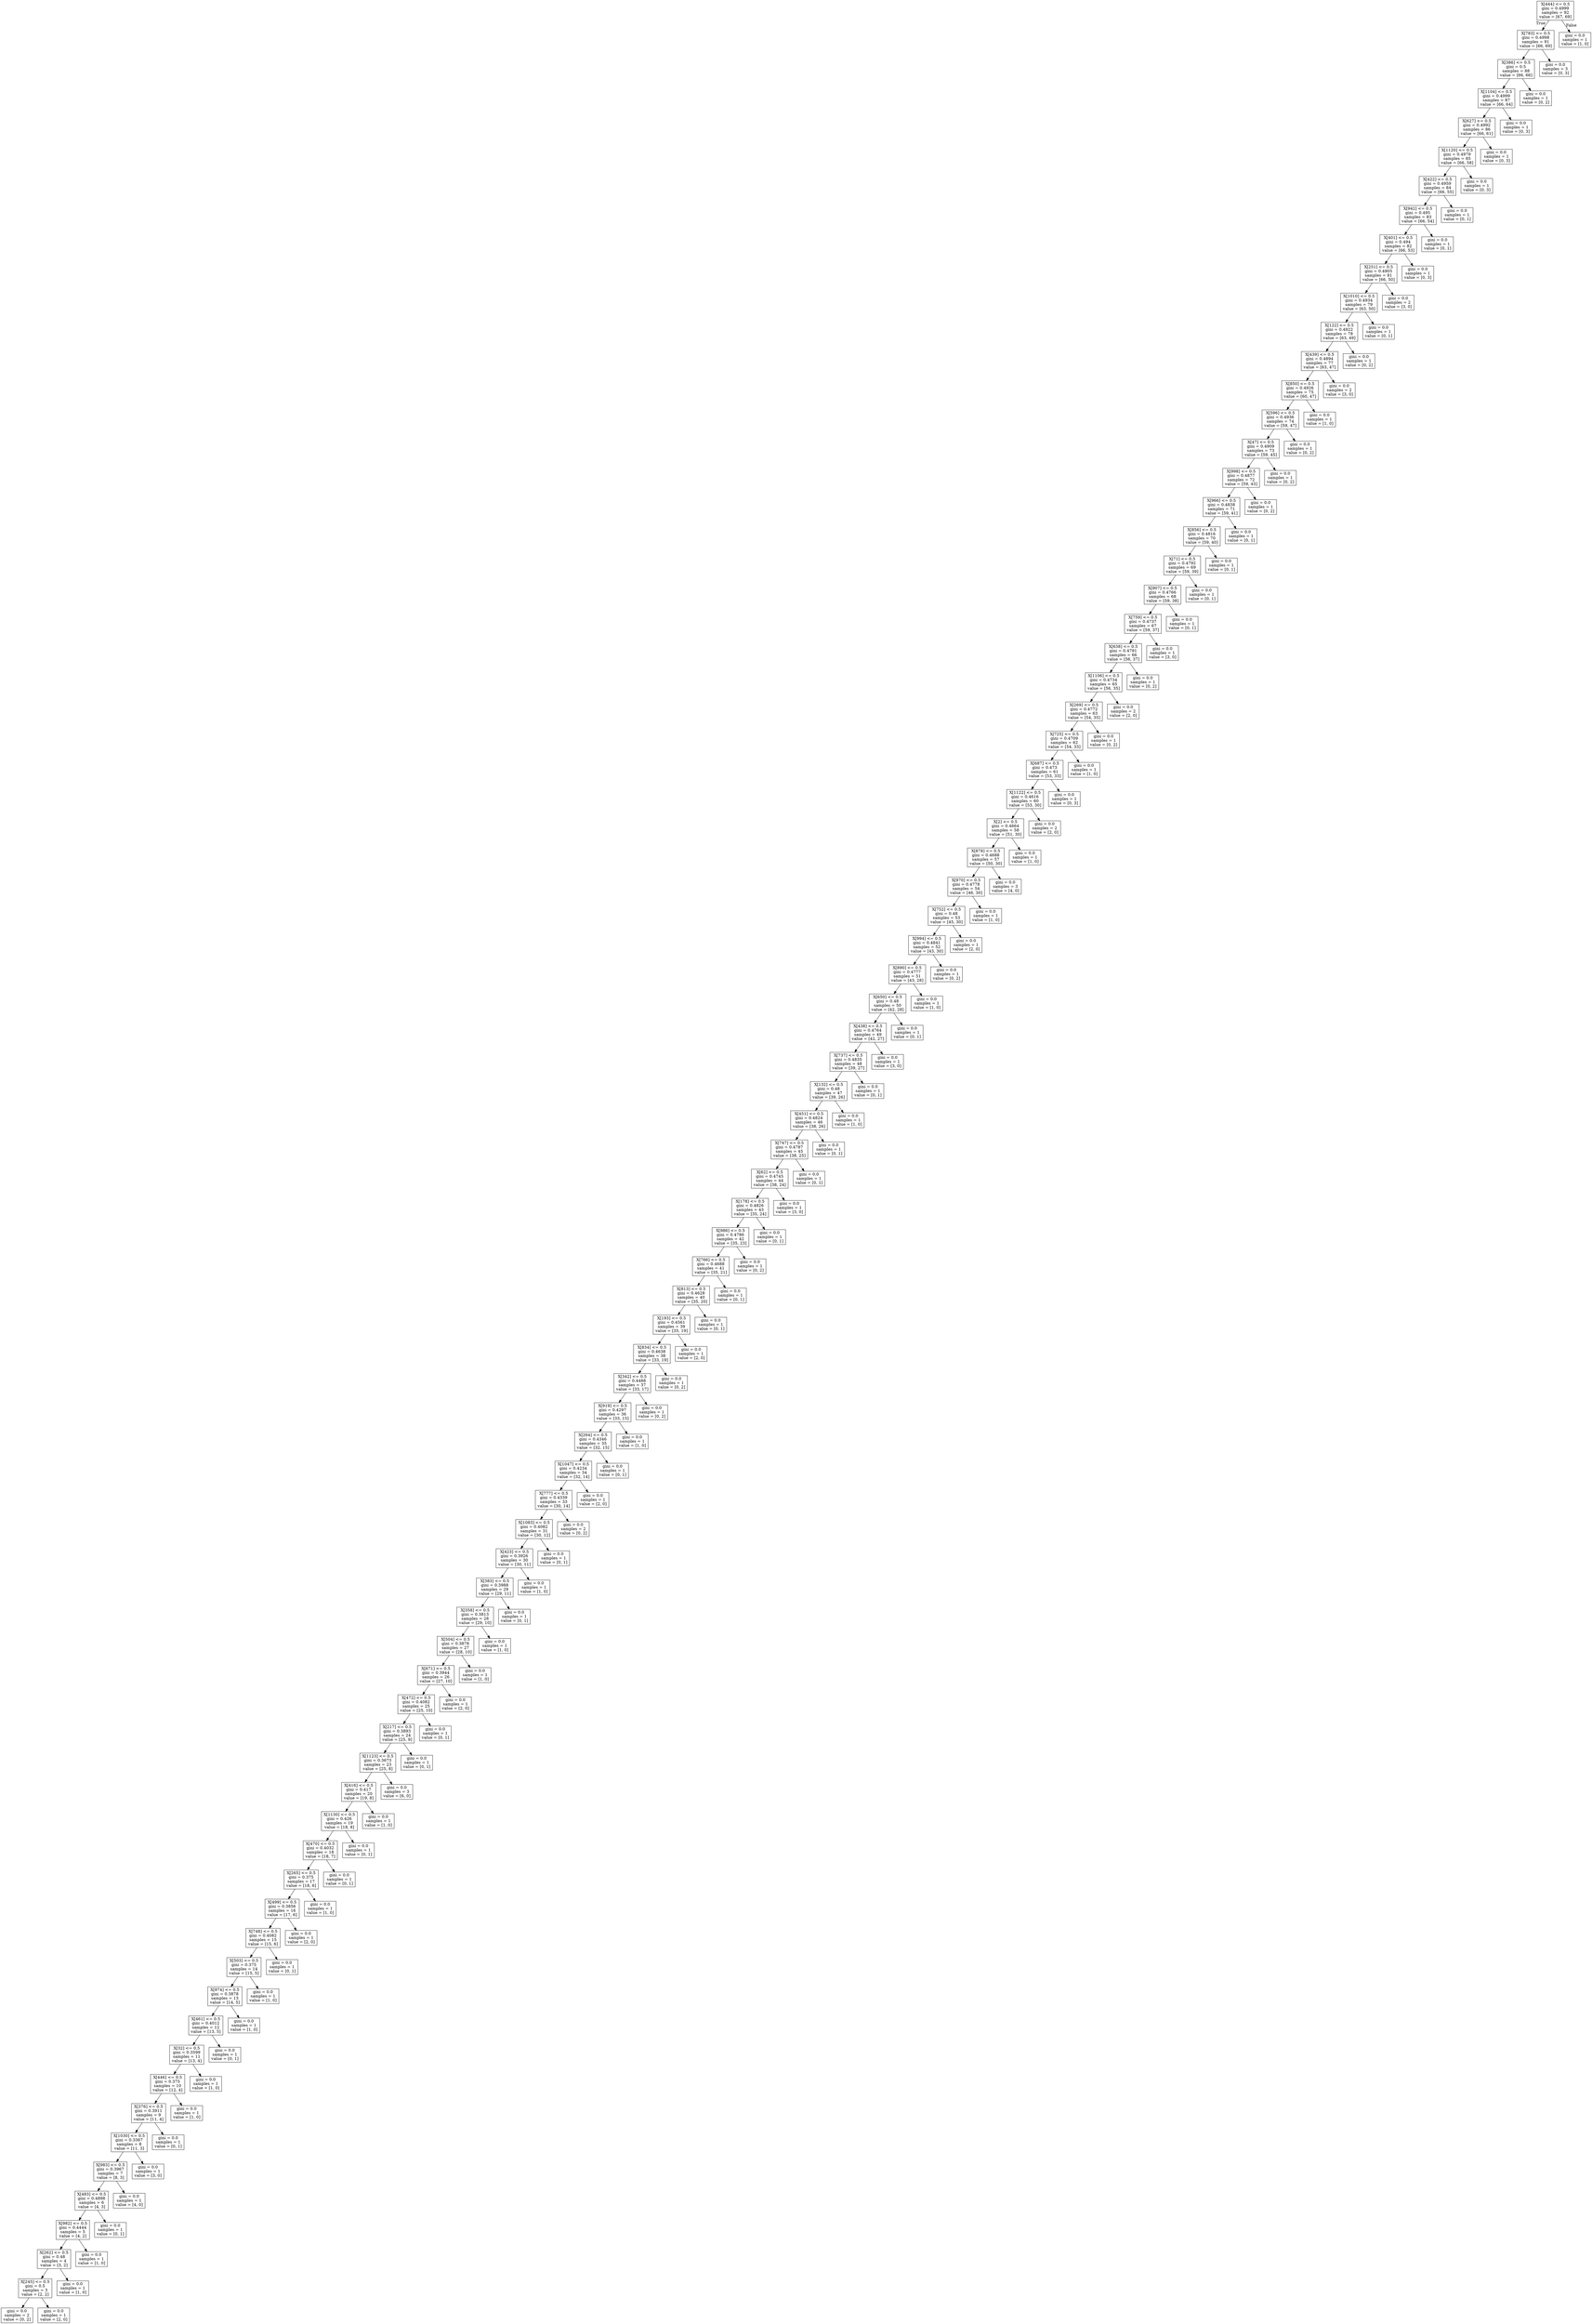digraph Tree {
node [shape=box] ;
0 [label="X[444] <= 0.5\ngini = 0.4999\nsamples = 92\nvalue = [67, 69]"] ;
1 [label="X[783] <= 0.5\ngini = 0.4998\nsamples = 91\nvalue = [66, 69]"] ;
0 -> 1 [labeldistance=2.5, labelangle=45, headlabel="True"] ;
2 [label="X[386] <= 0.5\ngini = 0.5\nsamples = 88\nvalue = [66, 66]"] ;
1 -> 2 ;
3 [label="X[1104] <= 0.5\ngini = 0.4999\nsamples = 87\nvalue = [66, 64]"] ;
2 -> 3 ;
4 [label="X[627] <= 0.5\ngini = 0.4992\nsamples = 86\nvalue = [66, 61]"] ;
3 -> 4 ;
5 [label="X[1120] <= 0.5\ngini = 0.4979\nsamples = 85\nvalue = [66, 58]"] ;
4 -> 5 ;
6 [label="X[422] <= 0.5\ngini = 0.4959\nsamples = 84\nvalue = [66, 55]"] ;
5 -> 6 ;
7 [label="X[942] <= 0.5\ngini = 0.495\nsamples = 83\nvalue = [66, 54]"] ;
6 -> 7 ;
8 [label="X[401] <= 0.5\ngini = 0.494\nsamples = 82\nvalue = [66, 53]"] ;
7 -> 8 ;
9 [label="X[251] <= 0.5\ngini = 0.4905\nsamples = 81\nvalue = [66, 50]"] ;
8 -> 9 ;
10 [label="X[1010] <= 0.5\ngini = 0.4934\nsamples = 79\nvalue = [63, 50]"] ;
9 -> 10 ;
11 [label="X[122] <= 0.5\ngini = 0.4922\nsamples = 78\nvalue = [63, 49]"] ;
10 -> 11 ;
12 [label="X[439] <= 0.5\ngini = 0.4894\nsamples = 77\nvalue = [63, 47]"] ;
11 -> 12 ;
13 [label="X[850] <= 0.5\ngini = 0.4926\nsamples = 75\nvalue = [60, 47]"] ;
12 -> 13 ;
14 [label="X[596] <= 0.5\ngini = 0.4936\nsamples = 74\nvalue = [59, 47]"] ;
13 -> 14 ;
15 [label="X[47] <= 0.5\ngini = 0.4909\nsamples = 73\nvalue = [59, 45]"] ;
14 -> 15 ;
16 [label="X[998] <= 0.5\ngini = 0.4877\nsamples = 72\nvalue = [59, 43]"] ;
15 -> 16 ;
17 [label="X[966] <= 0.5\ngini = 0.4838\nsamples = 71\nvalue = [59, 41]"] ;
16 -> 17 ;
18 [label="X[856] <= 0.5\ngini = 0.4816\nsamples = 70\nvalue = [59, 40]"] ;
17 -> 18 ;
19 [label="X[71] <= 0.5\ngini = 0.4792\nsamples = 69\nvalue = [59, 39]"] ;
18 -> 19 ;
20 [label="X[907] <= 0.5\ngini = 0.4766\nsamples = 68\nvalue = [59, 38]"] ;
19 -> 20 ;
21 [label="X[759] <= 0.5\ngini = 0.4737\nsamples = 67\nvalue = [59, 37]"] ;
20 -> 21 ;
22 [label="X[638] <= 0.5\ngini = 0.4791\nsamples = 66\nvalue = [56, 37]"] ;
21 -> 22 ;
23 [label="X[1106] <= 0.5\ngini = 0.4734\nsamples = 65\nvalue = [56, 35]"] ;
22 -> 23 ;
24 [label="X[269] <= 0.5\ngini = 0.4772\nsamples = 63\nvalue = [54, 35]"] ;
23 -> 24 ;
25 [label="X[725] <= 0.5\ngini = 0.4709\nsamples = 62\nvalue = [54, 33]"] ;
24 -> 25 ;
26 [label="X[687] <= 0.5\ngini = 0.473\nsamples = 61\nvalue = [53, 33]"] ;
25 -> 26 ;
27 [label="X[1122] <= 0.5\ngini = 0.4616\nsamples = 60\nvalue = [53, 30]"] ;
26 -> 27 ;
28 [label="X[2] <= 0.5\ngini = 0.4664\nsamples = 58\nvalue = [51, 30]"] ;
27 -> 28 ;
29 [label="X[878] <= 0.5\ngini = 0.4688\nsamples = 57\nvalue = [50, 30]"] ;
28 -> 29 ;
30 [label="X[970] <= 0.5\ngini = 0.4778\nsamples = 54\nvalue = [46, 30]"] ;
29 -> 30 ;
31 [label="X[752] <= 0.5\ngini = 0.48\nsamples = 53\nvalue = [45, 30]"] ;
30 -> 31 ;
32 [label="X[994] <= 0.5\ngini = 0.4841\nsamples = 52\nvalue = [43, 30]"] ;
31 -> 32 ;
33 [label="X[890] <= 0.5\ngini = 0.4777\nsamples = 51\nvalue = [43, 28]"] ;
32 -> 33 ;
34 [label="X[650] <= 0.5\ngini = 0.48\nsamples = 50\nvalue = [42, 28]"] ;
33 -> 34 ;
35 [label="X[438] <= 0.5\ngini = 0.4764\nsamples = 49\nvalue = [42, 27]"] ;
34 -> 35 ;
36 [label="X[737] <= 0.5\ngini = 0.4835\nsamples = 48\nvalue = [39, 27]"] ;
35 -> 36 ;
37 [label="X[132] <= 0.5\ngini = 0.48\nsamples = 47\nvalue = [39, 26]"] ;
36 -> 37 ;
38 [label="X[451] <= 0.5\ngini = 0.4824\nsamples = 46\nvalue = [38, 26]"] ;
37 -> 38 ;
39 [label="X[747] <= 0.5\ngini = 0.4787\nsamples = 45\nvalue = [38, 25]"] ;
38 -> 39 ;
40 [label="X[62] <= 0.5\ngini = 0.4745\nsamples = 44\nvalue = [38, 24]"] ;
39 -> 40 ;
41 [label="X[178] <= 0.5\ngini = 0.4826\nsamples = 43\nvalue = [35, 24]"] ;
40 -> 41 ;
42 [label="X[986] <= 0.5\ngini = 0.4786\nsamples = 42\nvalue = [35, 23]"] ;
41 -> 42 ;
43 [label="X[766] <= 0.5\ngini = 0.4688\nsamples = 41\nvalue = [35, 21]"] ;
42 -> 43 ;
44 [label="X[813] <= 0.5\ngini = 0.4628\nsamples = 40\nvalue = [35, 20]"] ;
43 -> 44 ;
45 [label="X[193] <= 0.5\ngini = 0.4561\nsamples = 39\nvalue = [35, 19]"] ;
44 -> 45 ;
46 [label="X[834] <= 0.5\ngini = 0.4638\nsamples = 38\nvalue = [33, 19]"] ;
45 -> 46 ;
47 [label="X[342] <= 0.5\ngini = 0.4488\nsamples = 37\nvalue = [33, 17]"] ;
46 -> 47 ;
48 [label="X[919] <= 0.5\ngini = 0.4297\nsamples = 36\nvalue = [33, 15]"] ;
47 -> 48 ;
49 [label="X[264] <= 0.5\ngini = 0.4346\nsamples = 35\nvalue = [32, 15]"] ;
48 -> 49 ;
50 [label="X[1047] <= 0.5\ngini = 0.4234\nsamples = 34\nvalue = [32, 14]"] ;
49 -> 50 ;
51 [label="X[777] <= 0.5\ngini = 0.4339\nsamples = 33\nvalue = [30, 14]"] ;
50 -> 51 ;
52 [label="X[1083] <= 0.5\ngini = 0.4082\nsamples = 31\nvalue = [30, 12]"] ;
51 -> 52 ;
53 [label="X[423] <= 0.5\ngini = 0.3926\nsamples = 30\nvalue = [30, 11]"] ;
52 -> 53 ;
54 [label="X[383] <= 0.5\ngini = 0.3988\nsamples = 29\nvalue = [29, 11]"] ;
53 -> 54 ;
55 [label="X[358] <= 0.5\ngini = 0.3813\nsamples = 28\nvalue = [29, 10]"] ;
54 -> 55 ;
56 [label="X[504] <= 0.5\ngini = 0.3878\nsamples = 27\nvalue = [28, 10]"] ;
55 -> 56 ;
57 [label="X[671] <= 0.5\ngini = 0.3944\nsamples = 26\nvalue = [27, 10]"] ;
56 -> 57 ;
58 [label="X[472] <= 0.5\ngini = 0.4082\nsamples = 25\nvalue = [25, 10]"] ;
57 -> 58 ;
59 [label="X[217] <= 0.5\ngini = 0.3893\nsamples = 24\nvalue = [25, 9]"] ;
58 -> 59 ;
60 [label="X[1123] <= 0.5\ngini = 0.3673\nsamples = 23\nvalue = [25, 8]"] ;
59 -> 60 ;
61 [label="X[416] <= 0.5\ngini = 0.417\nsamples = 20\nvalue = [19, 8]"] ;
60 -> 61 ;
62 [label="X[1130] <= 0.5\ngini = 0.426\nsamples = 19\nvalue = [18, 8]"] ;
61 -> 62 ;
63 [label="X[470] <= 0.5\ngini = 0.4032\nsamples = 18\nvalue = [18, 7]"] ;
62 -> 63 ;
64 [label="X[265] <= 0.5\ngini = 0.375\nsamples = 17\nvalue = [18, 6]"] ;
63 -> 64 ;
65 [label="X[499] <= 0.5\ngini = 0.3856\nsamples = 16\nvalue = [17, 6]"] ;
64 -> 65 ;
66 [label="X[748] <= 0.5\ngini = 0.4082\nsamples = 15\nvalue = [15, 6]"] ;
65 -> 66 ;
67 [label="X[503] <= 0.5\ngini = 0.375\nsamples = 14\nvalue = [15, 5]"] ;
66 -> 67 ;
68 [label="X[974] <= 0.5\ngini = 0.3878\nsamples = 13\nvalue = [14, 5]"] ;
67 -> 68 ;
69 [label="X[461] <= 0.5\ngini = 0.4012\nsamples = 12\nvalue = [13, 5]"] ;
68 -> 69 ;
70 [label="X[32] <= 0.5\ngini = 0.3599\nsamples = 11\nvalue = [13, 4]"] ;
69 -> 70 ;
71 [label="X[446] <= 0.5\ngini = 0.375\nsamples = 10\nvalue = [12, 4]"] ;
70 -> 71 ;
72 [label="X[376] <= 0.5\ngini = 0.3911\nsamples = 9\nvalue = [11, 4]"] ;
71 -> 72 ;
73 [label="X[1030] <= 0.5\ngini = 0.3367\nsamples = 8\nvalue = [11, 3]"] ;
72 -> 73 ;
74 [label="X[983] <= 0.5\ngini = 0.3967\nsamples = 7\nvalue = [8, 3]"] ;
73 -> 74 ;
75 [label="X[483] <= 0.5\ngini = 0.4898\nsamples = 6\nvalue = [4, 3]"] ;
74 -> 75 ;
76 [label="X[982] <= 0.5\ngini = 0.4444\nsamples = 5\nvalue = [4, 2]"] ;
75 -> 76 ;
77 [label="X[262] <= 0.5\ngini = 0.48\nsamples = 4\nvalue = [3, 2]"] ;
76 -> 77 ;
78 [label="X[245] <= 0.5\ngini = 0.5\nsamples = 3\nvalue = [2, 2]"] ;
77 -> 78 ;
79 [label="gini = 0.0\nsamples = 2\nvalue = [0, 2]"] ;
78 -> 79 ;
80 [label="gini = 0.0\nsamples = 1\nvalue = [2, 0]"] ;
78 -> 80 ;
81 [label="gini = 0.0\nsamples = 1\nvalue = [1, 0]"] ;
77 -> 81 ;
82 [label="gini = 0.0\nsamples = 1\nvalue = [1, 0]"] ;
76 -> 82 ;
83 [label="gini = 0.0\nsamples = 1\nvalue = [0, 1]"] ;
75 -> 83 ;
84 [label="gini = 0.0\nsamples = 1\nvalue = [4, 0]"] ;
74 -> 84 ;
85 [label="gini = 0.0\nsamples = 1\nvalue = [3, 0]"] ;
73 -> 85 ;
86 [label="gini = 0.0\nsamples = 1\nvalue = [0, 1]"] ;
72 -> 86 ;
87 [label="gini = 0.0\nsamples = 1\nvalue = [1, 0]"] ;
71 -> 87 ;
88 [label="gini = 0.0\nsamples = 1\nvalue = [1, 0]"] ;
70 -> 88 ;
89 [label="gini = 0.0\nsamples = 1\nvalue = [0, 1]"] ;
69 -> 89 ;
90 [label="gini = 0.0\nsamples = 1\nvalue = [1, 0]"] ;
68 -> 90 ;
91 [label="gini = 0.0\nsamples = 1\nvalue = [1, 0]"] ;
67 -> 91 ;
92 [label="gini = 0.0\nsamples = 1\nvalue = [0, 1]"] ;
66 -> 92 ;
93 [label="gini = 0.0\nsamples = 1\nvalue = [2, 0]"] ;
65 -> 93 ;
94 [label="gini = 0.0\nsamples = 1\nvalue = [1, 0]"] ;
64 -> 94 ;
95 [label="gini = 0.0\nsamples = 1\nvalue = [0, 1]"] ;
63 -> 95 ;
96 [label="gini = 0.0\nsamples = 1\nvalue = [0, 1]"] ;
62 -> 96 ;
97 [label="gini = 0.0\nsamples = 1\nvalue = [1, 0]"] ;
61 -> 97 ;
98 [label="gini = 0.0\nsamples = 3\nvalue = [6, 0]"] ;
60 -> 98 ;
99 [label="gini = 0.0\nsamples = 1\nvalue = [0, 1]"] ;
59 -> 99 ;
100 [label="gini = 0.0\nsamples = 1\nvalue = [0, 1]"] ;
58 -> 100 ;
101 [label="gini = 0.0\nsamples = 1\nvalue = [2, 0]"] ;
57 -> 101 ;
102 [label="gini = 0.0\nsamples = 1\nvalue = [1, 0]"] ;
56 -> 102 ;
103 [label="gini = 0.0\nsamples = 1\nvalue = [1, 0]"] ;
55 -> 103 ;
104 [label="gini = 0.0\nsamples = 1\nvalue = [0, 1]"] ;
54 -> 104 ;
105 [label="gini = 0.0\nsamples = 1\nvalue = [1, 0]"] ;
53 -> 105 ;
106 [label="gini = 0.0\nsamples = 1\nvalue = [0, 1]"] ;
52 -> 106 ;
107 [label="gini = 0.0\nsamples = 2\nvalue = [0, 2]"] ;
51 -> 107 ;
108 [label="gini = 0.0\nsamples = 1\nvalue = [2, 0]"] ;
50 -> 108 ;
109 [label="gini = 0.0\nsamples = 1\nvalue = [0, 1]"] ;
49 -> 109 ;
110 [label="gini = 0.0\nsamples = 1\nvalue = [1, 0]"] ;
48 -> 110 ;
111 [label="gini = 0.0\nsamples = 1\nvalue = [0, 2]"] ;
47 -> 111 ;
112 [label="gini = 0.0\nsamples = 1\nvalue = [0, 2]"] ;
46 -> 112 ;
113 [label="gini = 0.0\nsamples = 1\nvalue = [2, 0]"] ;
45 -> 113 ;
114 [label="gini = 0.0\nsamples = 1\nvalue = [0, 1]"] ;
44 -> 114 ;
115 [label="gini = 0.0\nsamples = 1\nvalue = [0, 1]"] ;
43 -> 115 ;
116 [label="gini = 0.0\nsamples = 1\nvalue = [0, 2]"] ;
42 -> 116 ;
117 [label="gini = 0.0\nsamples = 1\nvalue = [0, 1]"] ;
41 -> 117 ;
118 [label="gini = 0.0\nsamples = 1\nvalue = [3, 0]"] ;
40 -> 118 ;
119 [label="gini = 0.0\nsamples = 1\nvalue = [0, 1]"] ;
39 -> 119 ;
120 [label="gini = 0.0\nsamples = 1\nvalue = [0, 1]"] ;
38 -> 120 ;
121 [label="gini = 0.0\nsamples = 1\nvalue = [1, 0]"] ;
37 -> 121 ;
122 [label="gini = 0.0\nsamples = 1\nvalue = [0, 1]"] ;
36 -> 122 ;
123 [label="gini = 0.0\nsamples = 1\nvalue = [3, 0]"] ;
35 -> 123 ;
124 [label="gini = 0.0\nsamples = 1\nvalue = [0, 1]"] ;
34 -> 124 ;
125 [label="gini = 0.0\nsamples = 1\nvalue = [1, 0]"] ;
33 -> 125 ;
126 [label="gini = 0.0\nsamples = 1\nvalue = [0, 2]"] ;
32 -> 126 ;
127 [label="gini = 0.0\nsamples = 1\nvalue = [2, 0]"] ;
31 -> 127 ;
128 [label="gini = 0.0\nsamples = 1\nvalue = [1, 0]"] ;
30 -> 128 ;
129 [label="gini = 0.0\nsamples = 3\nvalue = [4, 0]"] ;
29 -> 129 ;
130 [label="gini = 0.0\nsamples = 1\nvalue = [1, 0]"] ;
28 -> 130 ;
131 [label="gini = 0.0\nsamples = 2\nvalue = [2, 0]"] ;
27 -> 131 ;
132 [label="gini = 0.0\nsamples = 1\nvalue = [0, 3]"] ;
26 -> 132 ;
133 [label="gini = 0.0\nsamples = 1\nvalue = [1, 0]"] ;
25 -> 133 ;
134 [label="gini = 0.0\nsamples = 1\nvalue = [0, 2]"] ;
24 -> 134 ;
135 [label="gini = 0.0\nsamples = 2\nvalue = [2, 0]"] ;
23 -> 135 ;
136 [label="gini = 0.0\nsamples = 1\nvalue = [0, 2]"] ;
22 -> 136 ;
137 [label="gini = 0.0\nsamples = 1\nvalue = [3, 0]"] ;
21 -> 137 ;
138 [label="gini = 0.0\nsamples = 1\nvalue = [0, 1]"] ;
20 -> 138 ;
139 [label="gini = 0.0\nsamples = 1\nvalue = [0, 1]"] ;
19 -> 139 ;
140 [label="gini = 0.0\nsamples = 1\nvalue = [0, 1]"] ;
18 -> 140 ;
141 [label="gini = 0.0\nsamples = 1\nvalue = [0, 1]"] ;
17 -> 141 ;
142 [label="gini = 0.0\nsamples = 1\nvalue = [0, 2]"] ;
16 -> 142 ;
143 [label="gini = 0.0\nsamples = 1\nvalue = [0, 2]"] ;
15 -> 143 ;
144 [label="gini = 0.0\nsamples = 1\nvalue = [0, 2]"] ;
14 -> 144 ;
145 [label="gini = 0.0\nsamples = 1\nvalue = [1, 0]"] ;
13 -> 145 ;
146 [label="gini = 0.0\nsamples = 2\nvalue = [3, 0]"] ;
12 -> 146 ;
147 [label="gini = 0.0\nsamples = 1\nvalue = [0, 2]"] ;
11 -> 147 ;
148 [label="gini = 0.0\nsamples = 1\nvalue = [0, 1]"] ;
10 -> 148 ;
149 [label="gini = 0.0\nsamples = 2\nvalue = [3, 0]"] ;
9 -> 149 ;
150 [label="gini = 0.0\nsamples = 1\nvalue = [0, 3]"] ;
8 -> 150 ;
151 [label="gini = 0.0\nsamples = 1\nvalue = [0, 1]"] ;
7 -> 151 ;
152 [label="gini = 0.0\nsamples = 1\nvalue = [0, 1]"] ;
6 -> 152 ;
153 [label="gini = 0.0\nsamples = 1\nvalue = [0, 3]"] ;
5 -> 153 ;
154 [label="gini = 0.0\nsamples = 1\nvalue = [0, 3]"] ;
4 -> 154 ;
155 [label="gini = 0.0\nsamples = 1\nvalue = [0, 3]"] ;
3 -> 155 ;
156 [label="gini = 0.0\nsamples = 1\nvalue = [0, 2]"] ;
2 -> 156 ;
157 [label="gini = 0.0\nsamples = 3\nvalue = [0, 3]"] ;
1 -> 157 ;
158 [label="gini = 0.0\nsamples = 1\nvalue = [1, 0]"] ;
0 -> 158 [labeldistance=2.5, labelangle=-45, headlabel="False"] ;
}